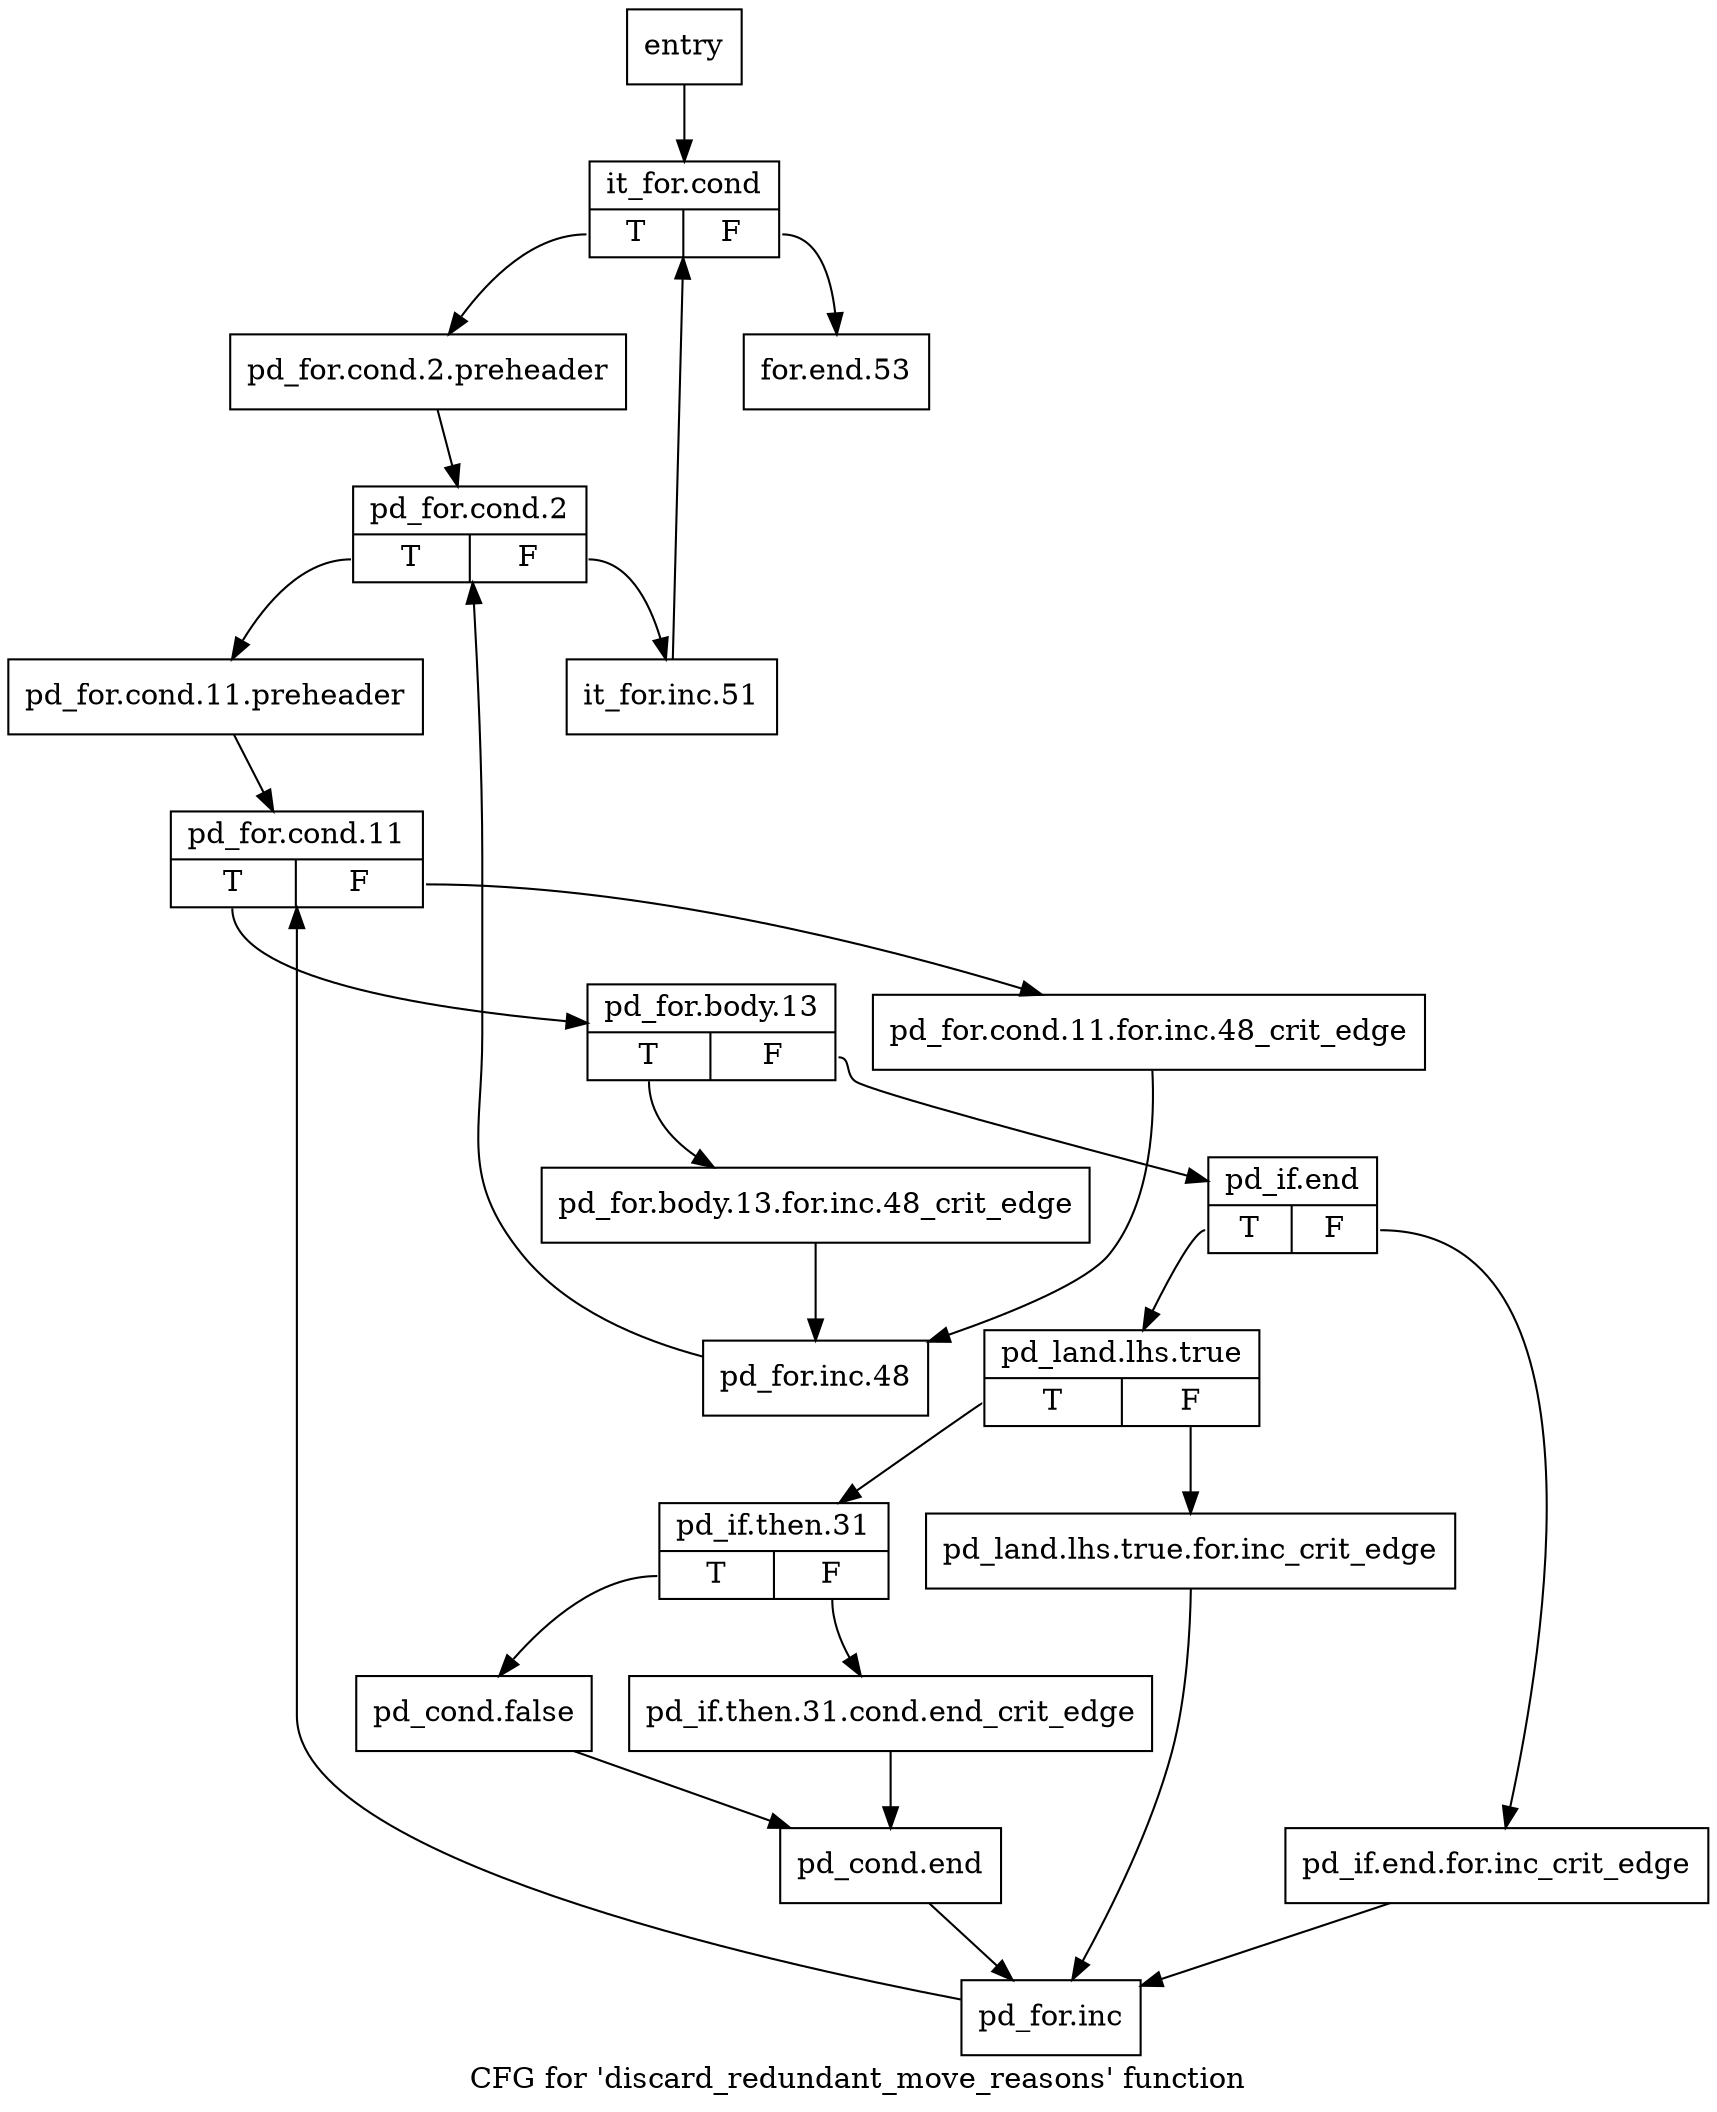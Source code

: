 digraph "CFG for 'discard_redundant_move_reasons' function" {
	label="CFG for 'discard_redundant_move_reasons' function";

	Node0x300c630 [shape=record,label="{entry}"];
	Node0x300c630 -> Node0x300c680;
	Node0x300c680 [shape=record,label="{it_for.cond|{<s0>T|<s1>F}}"];
	Node0x300c680:s0 -> Node0x300c6d0;
	Node0x300c680:s1 -> Node0x3022350;
	Node0x300c6d0 [shape=record,label="{pd_for.cond.2.preheader}"];
	Node0x300c6d0 -> Node0x300c720;
	Node0x300c720 [shape=record,label="{pd_for.cond.2|{<s0>T|<s1>F}}"];
	Node0x300c720:s0 -> Node0x30113f0;
	Node0x300c720:s1 -> Node0x3022300;
	Node0x30113f0 [shape=record,label="{pd_for.cond.11.preheader}"];
	Node0x30113f0 -> Node0x3011440;
	Node0x3011440 [shape=record,label="{pd_for.cond.11|{<s0>T|<s1>F}}"];
	Node0x3011440:s0 -> Node0x30114e0;
	Node0x3011440:s1 -> Node0x3011490;
	Node0x3011490 [shape=record,label="{pd_for.cond.11.for.inc.48_crit_edge}"];
	Node0x3011490 -> Node0x30222b0;
	Node0x30114e0 [shape=record,label="{pd_for.body.13|{<s0>T|<s1>F}}"];
	Node0x30114e0:s0 -> Node0x3011530;
	Node0x30114e0:s1 -> Node0x3011580;
	Node0x3011530 [shape=record,label="{pd_for.body.13.for.inc.48_crit_edge}"];
	Node0x3011530 -> Node0x30222b0;
	Node0x3011580 [shape=record,label="{pd_if.end|{<s0>T|<s1>F}}"];
	Node0x3011580:s0 -> Node0x3011620;
	Node0x3011580:s1 -> Node0x30115d0;
	Node0x30115d0 [shape=record,label="{pd_if.end.for.inc_crit_edge}"];
	Node0x30115d0 -> Node0x3022260;
	Node0x3011620 [shape=record,label="{pd_land.lhs.true|{<s0>T|<s1>F}}"];
	Node0x3011620:s0 -> Node0x30116c0;
	Node0x3011620:s1 -> Node0x3011670;
	Node0x3011670 [shape=record,label="{pd_land.lhs.true.for.inc_crit_edge}"];
	Node0x3011670 -> Node0x3022260;
	Node0x30116c0 [shape=record,label="{pd_if.then.31|{<s0>T|<s1>F}}"];
	Node0x30116c0:s0 -> Node0x3011760;
	Node0x30116c0:s1 -> Node0x3011710;
	Node0x3011710 [shape=record,label="{pd_if.then.31.cond.end_crit_edge}"];
	Node0x3011710 -> Node0x30117b0;
	Node0x3011760 [shape=record,label="{pd_cond.false}"];
	Node0x3011760 -> Node0x30117b0;
	Node0x30117b0 [shape=record,label="{pd_cond.end}"];
	Node0x30117b0 -> Node0x3022260;
	Node0x3022260 [shape=record,label="{pd_for.inc}"];
	Node0x3022260 -> Node0x3011440;
	Node0x30222b0 [shape=record,label="{pd_for.inc.48}"];
	Node0x30222b0 -> Node0x300c720;
	Node0x3022300 [shape=record,label="{it_for.inc.51}"];
	Node0x3022300 -> Node0x300c680;
	Node0x3022350 [shape=record,label="{for.end.53}"];
}
